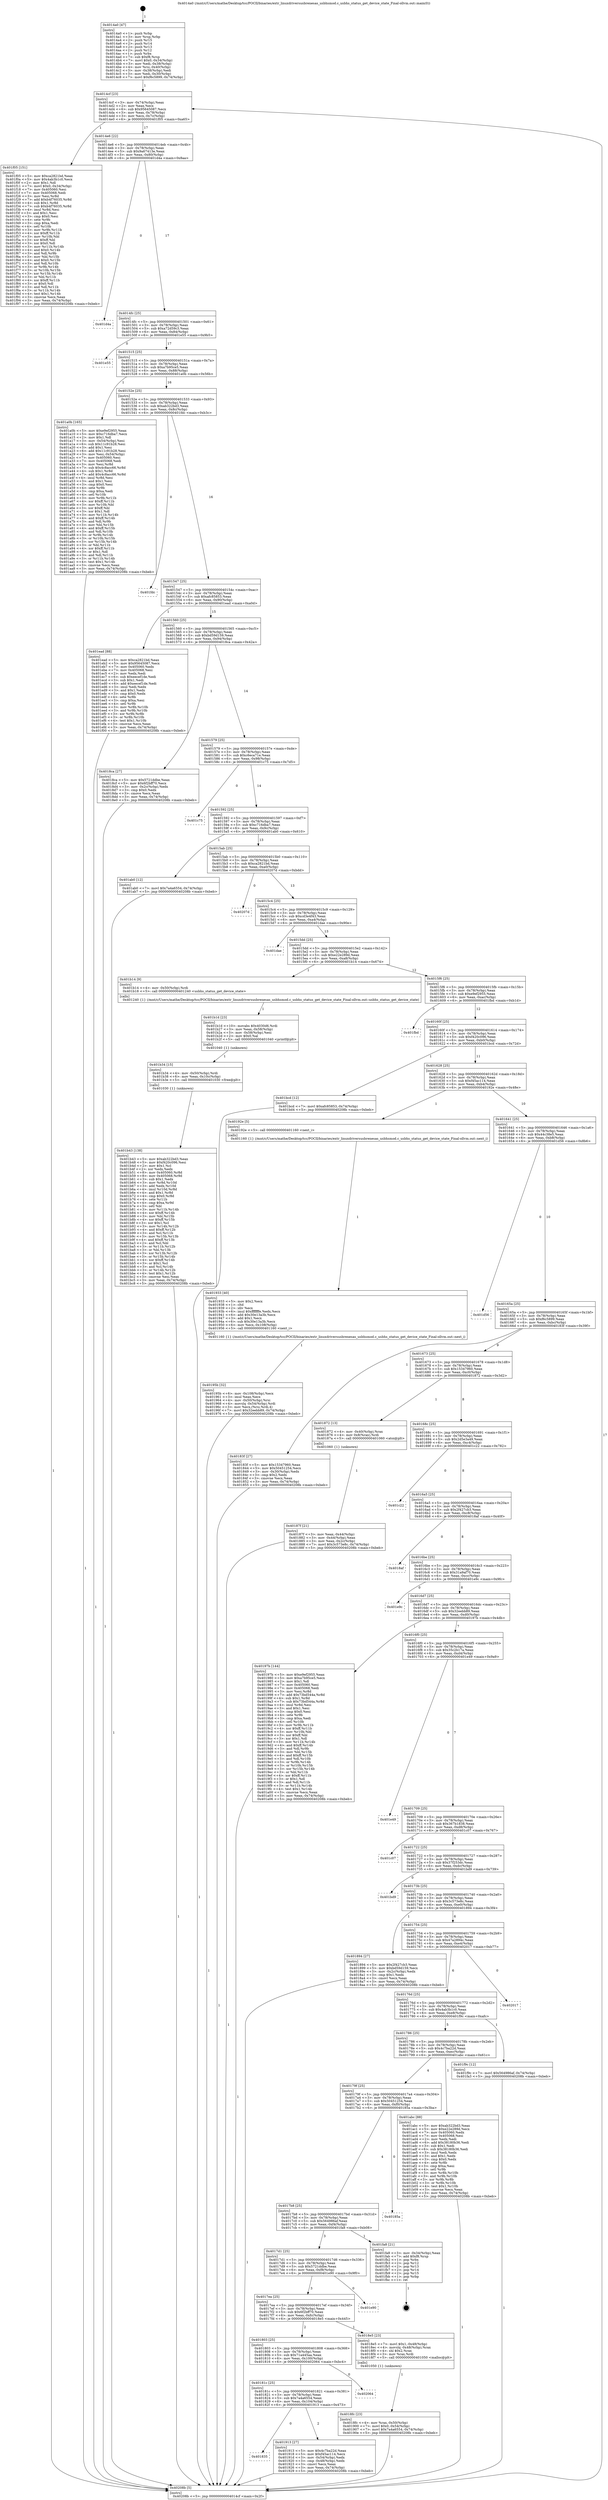 digraph "0x4014a0" {
  label = "0x4014a0 (/mnt/c/Users/mathe/Desktop/tcc/POCII/binaries/extr_linuxdriversusbrenesas_usbhsmod.c_usbhs_status_get_device_state_Final-ollvm.out::main(0))"
  labelloc = "t"
  node[shape=record]

  Entry [label="",width=0.3,height=0.3,shape=circle,fillcolor=black,style=filled]
  "0x4014cf" [label="{
     0x4014cf [23]\l
     | [instrs]\l
     &nbsp;&nbsp;0x4014cf \<+3\>: mov -0x74(%rbp),%eax\l
     &nbsp;&nbsp;0x4014d2 \<+2\>: mov %eax,%ecx\l
     &nbsp;&nbsp;0x4014d4 \<+6\>: sub $0x95645087,%ecx\l
     &nbsp;&nbsp;0x4014da \<+3\>: mov %eax,-0x78(%rbp)\l
     &nbsp;&nbsp;0x4014dd \<+3\>: mov %ecx,-0x7c(%rbp)\l
     &nbsp;&nbsp;0x4014e0 \<+6\>: je 0000000000401f05 \<main+0xa65\>\l
  }"]
  "0x401f05" [label="{
     0x401f05 [151]\l
     | [instrs]\l
     &nbsp;&nbsp;0x401f05 \<+5\>: mov $0xca2821bd,%eax\l
     &nbsp;&nbsp;0x401f0a \<+5\>: mov $0x4ab3b1c0,%ecx\l
     &nbsp;&nbsp;0x401f0f \<+2\>: mov $0x1,%dl\l
     &nbsp;&nbsp;0x401f11 \<+7\>: movl $0x0,-0x34(%rbp)\l
     &nbsp;&nbsp;0x401f18 \<+7\>: mov 0x405060,%esi\l
     &nbsp;&nbsp;0x401f1f \<+7\>: mov 0x405068,%edi\l
     &nbsp;&nbsp;0x401f26 \<+3\>: mov %esi,%r8d\l
     &nbsp;&nbsp;0x401f29 \<+7\>: add $0xb4f76035,%r8d\l
     &nbsp;&nbsp;0x401f30 \<+4\>: sub $0x1,%r8d\l
     &nbsp;&nbsp;0x401f34 \<+7\>: sub $0xb4f76035,%r8d\l
     &nbsp;&nbsp;0x401f3b \<+4\>: imul %r8d,%esi\l
     &nbsp;&nbsp;0x401f3f \<+3\>: and $0x1,%esi\l
     &nbsp;&nbsp;0x401f42 \<+3\>: cmp $0x0,%esi\l
     &nbsp;&nbsp;0x401f45 \<+4\>: sete %r9b\l
     &nbsp;&nbsp;0x401f49 \<+3\>: cmp $0xa,%edi\l
     &nbsp;&nbsp;0x401f4c \<+4\>: setl %r10b\l
     &nbsp;&nbsp;0x401f50 \<+3\>: mov %r9b,%r11b\l
     &nbsp;&nbsp;0x401f53 \<+4\>: xor $0xff,%r11b\l
     &nbsp;&nbsp;0x401f57 \<+3\>: mov %r10b,%bl\l
     &nbsp;&nbsp;0x401f5a \<+3\>: xor $0xff,%bl\l
     &nbsp;&nbsp;0x401f5d \<+3\>: xor $0x0,%dl\l
     &nbsp;&nbsp;0x401f60 \<+3\>: mov %r11b,%r14b\l
     &nbsp;&nbsp;0x401f63 \<+4\>: and $0x0,%r14b\l
     &nbsp;&nbsp;0x401f67 \<+3\>: and %dl,%r9b\l
     &nbsp;&nbsp;0x401f6a \<+3\>: mov %bl,%r15b\l
     &nbsp;&nbsp;0x401f6d \<+4\>: and $0x0,%r15b\l
     &nbsp;&nbsp;0x401f71 \<+3\>: and %dl,%r10b\l
     &nbsp;&nbsp;0x401f74 \<+3\>: or %r9b,%r14b\l
     &nbsp;&nbsp;0x401f77 \<+3\>: or %r10b,%r15b\l
     &nbsp;&nbsp;0x401f7a \<+3\>: xor %r15b,%r14b\l
     &nbsp;&nbsp;0x401f7d \<+3\>: or %bl,%r11b\l
     &nbsp;&nbsp;0x401f80 \<+4\>: xor $0xff,%r11b\l
     &nbsp;&nbsp;0x401f84 \<+3\>: or $0x0,%dl\l
     &nbsp;&nbsp;0x401f87 \<+3\>: and %dl,%r11b\l
     &nbsp;&nbsp;0x401f8a \<+3\>: or %r11b,%r14b\l
     &nbsp;&nbsp;0x401f8d \<+4\>: test $0x1,%r14b\l
     &nbsp;&nbsp;0x401f91 \<+3\>: cmovne %ecx,%eax\l
     &nbsp;&nbsp;0x401f94 \<+3\>: mov %eax,-0x74(%rbp)\l
     &nbsp;&nbsp;0x401f97 \<+5\>: jmp 000000000040208b \<main+0xbeb\>\l
  }"]
  "0x4014e6" [label="{
     0x4014e6 [22]\l
     | [instrs]\l
     &nbsp;&nbsp;0x4014e6 \<+5\>: jmp 00000000004014eb \<main+0x4b\>\l
     &nbsp;&nbsp;0x4014eb \<+3\>: mov -0x78(%rbp),%eax\l
     &nbsp;&nbsp;0x4014ee \<+5\>: sub $0x9a67413e,%eax\l
     &nbsp;&nbsp;0x4014f3 \<+3\>: mov %eax,-0x80(%rbp)\l
     &nbsp;&nbsp;0x4014f6 \<+6\>: je 0000000000401d4a \<main+0x8aa\>\l
  }"]
  Exit [label="",width=0.3,height=0.3,shape=circle,fillcolor=black,style=filled,peripheries=2]
  "0x401d4a" [label="{
     0x401d4a\l
  }", style=dashed]
  "0x4014fc" [label="{
     0x4014fc [25]\l
     | [instrs]\l
     &nbsp;&nbsp;0x4014fc \<+5\>: jmp 0000000000401501 \<main+0x61\>\l
     &nbsp;&nbsp;0x401501 \<+3\>: mov -0x78(%rbp),%eax\l
     &nbsp;&nbsp;0x401504 \<+5\>: sub $0xa72d59c3,%eax\l
     &nbsp;&nbsp;0x401509 \<+6\>: mov %eax,-0x84(%rbp)\l
     &nbsp;&nbsp;0x40150f \<+6\>: je 0000000000401e55 \<main+0x9b5\>\l
  }"]
  "0x401b43" [label="{
     0x401b43 [138]\l
     | [instrs]\l
     &nbsp;&nbsp;0x401b43 \<+5\>: mov $0xab322bd3,%eax\l
     &nbsp;&nbsp;0x401b48 \<+5\>: mov $0xf420c096,%esi\l
     &nbsp;&nbsp;0x401b4d \<+2\>: mov $0x1,%cl\l
     &nbsp;&nbsp;0x401b4f \<+2\>: xor %edx,%edx\l
     &nbsp;&nbsp;0x401b51 \<+8\>: mov 0x405060,%r8d\l
     &nbsp;&nbsp;0x401b59 \<+8\>: mov 0x405068,%r9d\l
     &nbsp;&nbsp;0x401b61 \<+3\>: sub $0x1,%edx\l
     &nbsp;&nbsp;0x401b64 \<+3\>: mov %r8d,%r10d\l
     &nbsp;&nbsp;0x401b67 \<+3\>: add %edx,%r10d\l
     &nbsp;&nbsp;0x401b6a \<+4\>: imul %r10d,%r8d\l
     &nbsp;&nbsp;0x401b6e \<+4\>: and $0x1,%r8d\l
     &nbsp;&nbsp;0x401b72 \<+4\>: cmp $0x0,%r8d\l
     &nbsp;&nbsp;0x401b76 \<+4\>: sete %r11b\l
     &nbsp;&nbsp;0x401b7a \<+4\>: cmp $0xa,%r9d\l
     &nbsp;&nbsp;0x401b7e \<+3\>: setl %bl\l
     &nbsp;&nbsp;0x401b81 \<+3\>: mov %r11b,%r14b\l
     &nbsp;&nbsp;0x401b84 \<+4\>: xor $0xff,%r14b\l
     &nbsp;&nbsp;0x401b88 \<+3\>: mov %bl,%r15b\l
     &nbsp;&nbsp;0x401b8b \<+4\>: xor $0xff,%r15b\l
     &nbsp;&nbsp;0x401b8f \<+3\>: xor $0x1,%cl\l
     &nbsp;&nbsp;0x401b92 \<+3\>: mov %r14b,%r12b\l
     &nbsp;&nbsp;0x401b95 \<+4\>: and $0xff,%r12b\l
     &nbsp;&nbsp;0x401b99 \<+3\>: and %cl,%r11b\l
     &nbsp;&nbsp;0x401b9c \<+3\>: mov %r15b,%r13b\l
     &nbsp;&nbsp;0x401b9f \<+4\>: and $0xff,%r13b\l
     &nbsp;&nbsp;0x401ba3 \<+2\>: and %cl,%bl\l
     &nbsp;&nbsp;0x401ba5 \<+3\>: or %r11b,%r12b\l
     &nbsp;&nbsp;0x401ba8 \<+3\>: or %bl,%r13b\l
     &nbsp;&nbsp;0x401bab \<+3\>: xor %r13b,%r12b\l
     &nbsp;&nbsp;0x401bae \<+3\>: or %r15b,%r14b\l
     &nbsp;&nbsp;0x401bb1 \<+4\>: xor $0xff,%r14b\l
     &nbsp;&nbsp;0x401bb5 \<+3\>: or $0x1,%cl\l
     &nbsp;&nbsp;0x401bb8 \<+3\>: and %cl,%r14b\l
     &nbsp;&nbsp;0x401bbb \<+3\>: or %r14b,%r12b\l
     &nbsp;&nbsp;0x401bbe \<+4\>: test $0x1,%r12b\l
     &nbsp;&nbsp;0x401bc2 \<+3\>: cmovne %esi,%eax\l
     &nbsp;&nbsp;0x401bc5 \<+3\>: mov %eax,-0x74(%rbp)\l
     &nbsp;&nbsp;0x401bc8 \<+5\>: jmp 000000000040208b \<main+0xbeb\>\l
  }"]
  "0x401e55" [label="{
     0x401e55\l
  }", style=dashed]
  "0x401515" [label="{
     0x401515 [25]\l
     | [instrs]\l
     &nbsp;&nbsp;0x401515 \<+5\>: jmp 000000000040151a \<main+0x7a\>\l
     &nbsp;&nbsp;0x40151a \<+3\>: mov -0x78(%rbp),%eax\l
     &nbsp;&nbsp;0x40151d \<+5\>: sub $0xa7b95ce5,%eax\l
     &nbsp;&nbsp;0x401522 \<+6\>: mov %eax,-0x88(%rbp)\l
     &nbsp;&nbsp;0x401528 \<+6\>: je 0000000000401a0b \<main+0x56b\>\l
  }"]
  "0x401b34" [label="{
     0x401b34 [15]\l
     | [instrs]\l
     &nbsp;&nbsp;0x401b34 \<+4\>: mov -0x50(%rbp),%rdi\l
     &nbsp;&nbsp;0x401b38 \<+6\>: mov %eax,-0x10c(%rbp)\l
     &nbsp;&nbsp;0x401b3e \<+5\>: call 0000000000401030 \<free@plt\>\l
     | [calls]\l
     &nbsp;&nbsp;0x401030 \{1\} (unknown)\l
  }"]
  "0x401a0b" [label="{
     0x401a0b [165]\l
     | [instrs]\l
     &nbsp;&nbsp;0x401a0b \<+5\>: mov $0xe9ef2955,%eax\l
     &nbsp;&nbsp;0x401a10 \<+5\>: mov $0xc716dba7,%ecx\l
     &nbsp;&nbsp;0x401a15 \<+2\>: mov $0x1,%dl\l
     &nbsp;&nbsp;0x401a17 \<+3\>: mov -0x54(%rbp),%esi\l
     &nbsp;&nbsp;0x401a1a \<+6\>: sub $0x11c91b28,%esi\l
     &nbsp;&nbsp;0x401a20 \<+3\>: add $0x1,%esi\l
     &nbsp;&nbsp;0x401a23 \<+6\>: add $0x11c91b28,%esi\l
     &nbsp;&nbsp;0x401a29 \<+3\>: mov %esi,-0x54(%rbp)\l
     &nbsp;&nbsp;0x401a2c \<+7\>: mov 0x405060,%esi\l
     &nbsp;&nbsp;0x401a33 \<+7\>: mov 0x405068,%edi\l
     &nbsp;&nbsp;0x401a3a \<+3\>: mov %esi,%r8d\l
     &nbsp;&nbsp;0x401a3d \<+7\>: sub $0x4c8acc66,%r8d\l
     &nbsp;&nbsp;0x401a44 \<+4\>: sub $0x1,%r8d\l
     &nbsp;&nbsp;0x401a48 \<+7\>: add $0x4c8acc66,%r8d\l
     &nbsp;&nbsp;0x401a4f \<+4\>: imul %r8d,%esi\l
     &nbsp;&nbsp;0x401a53 \<+3\>: and $0x1,%esi\l
     &nbsp;&nbsp;0x401a56 \<+3\>: cmp $0x0,%esi\l
     &nbsp;&nbsp;0x401a59 \<+4\>: sete %r9b\l
     &nbsp;&nbsp;0x401a5d \<+3\>: cmp $0xa,%edi\l
     &nbsp;&nbsp;0x401a60 \<+4\>: setl %r10b\l
     &nbsp;&nbsp;0x401a64 \<+3\>: mov %r9b,%r11b\l
     &nbsp;&nbsp;0x401a67 \<+4\>: xor $0xff,%r11b\l
     &nbsp;&nbsp;0x401a6b \<+3\>: mov %r10b,%bl\l
     &nbsp;&nbsp;0x401a6e \<+3\>: xor $0xff,%bl\l
     &nbsp;&nbsp;0x401a71 \<+3\>: xor $0x1,%dl\l
     &nbsp;&nbsp;0x401a74 \<+3\>: mov %r11b,%r14b\l
     &nbsp;&nbsp;0x401a77 \<+4\>: and $0xff,%r14b\l
     &nbsp;&nbsp;0x401a7b \<+3\>: and %dl,%r9b\l
     &nbsp;&nbsp;0x401a7e \<+3\>: mov %bl,%r15b\l
     &nbsp;&nbsp;0x401a81 \<+4\>: and $0xff,%r15b\l
     &nbsp;&nbsp;0x401a85 \<+3\>: and %dl,%r10b\l
     &nbsp;&nbsp;0x401a88 \<+3\>: or %r9b,%r14b\l
     &nbsp;&nbsp;0x401a8b \<+3\>: or %r10b,%r15b\l
     &nbsp;&nbsp;0x401a8e \<+3\>: xor %r15b,%r14b\l
     &nbsp;&nbsp;0x401a91 \<+3\>: or %bl,%r11b\l
     &nbsp;&nbsp;0x401a94 \<+4\>: xor $0xff,%r11b\l
     &nbsp;&nbsp;0x401a98 \<+3\>: or $0x1,%dl\l
     &nbsp;&nbsp;0x401a9b \<+3\>: and %dl,%r11b\l
     &nbsp;&nbsp;0x401a9e \<+3\>: or %r11b,%r14b\l
     &nbsp;&nbsp;0x401aa1 \<+4\>: test $0x1,%r14b\l
     &nbsp;&nbsp;0x401aa5 \<+3\>: cmovne %ecx,%eax\l
     &nbsp;&nbsp;0x401aa8 \<+3\>: mov %eax,-0x74(%rbp)\l
     &nbsp;&nbsp;0x401aab \<+5\>: jmp 000000000040208b \<main+0xbeb\>\l
  }"]
  "0x40152e" [label="{
     0x40152e [25]\l
     | [instrs]\l
     &nbsp;&nbsp;0x40152e \<+5\>: jmp 0000000000401533 \<main+0x93\>\l
     &nbsp;&nbsp;0x401533 \<+3\>: mov -0x78(%rbp),%eax\l
     &nbsp;&nbsp;0x401536 \<+5\>: sub $0xab322bd3,%eax\l
     &nbsp;&nbsp;0x40153b \<+6\>: mov %eax,-0x8c(%rbp)\l
     &nbsp;&nbsp;0x401541 \<+6\>: je 0000000000401fdc \<main+0xb3c\>\l
  }"]
  "0x401b1d" [label="{
     0x401b1d [23]\l
     | [instrs]\l
     &nbsp;&nbsp;0x401b1d \<+10\>: movabs $0x4030d6,%rdi\l
     &nbsp;&nbsp;0x401b27 \<+3\>: mov %eax,-0x58(%rbp)\l
     &nbsp;&nbsp;0x401b2a \<+3\>: mov -0x58(%rbp),%esi\l
     &nbsp;&nbsp;0x401b2d \<+2\>: mov $0x0,%al\l
     &nbsp;&nbsp;0x401b2f \<+5\>: call 0000000000401040 \<printf@plt\>\l
     | [calls]\l
     &nbsp;&nbsp;0x401040 \{1\} (unknown)\l
  }"]
  "0x401fdc" [label="{
     0x401fdc\l
  }", style=dashed]
  "0x401547" [label="{
     0x401547 [25]\l
     | [instrs]\l
     &nbsp;&nbsp;0x401547 \<+5\>: jmp 000000000040154c \<main+0xac\>\l
     &nbsp;&nbsp;0x40154c \<+3\>: mov -0x78(%rbp),%eax\l
     &nbsp;&nbsp;0x40154f \<+5\>: sub $0xafc85853,%eax\l
     &nbsp;&nbsp;0x401554 \<+6\>: mov %eax,-0x90(%rbp)\l
     &nbsp;&nbsp;0x40155a \<+6\>: je 0000000000401ead \<main+0xa0d\>\l
  }"]
  "0x40195b" [label="{
     0x40195b [32]\l
     | [instrs]\l
     &nbsp;&nbsp;0x40195b \<+6\>: mov -0x108(%rbp),%ecx\l
     &nbsp;&nbsp;0x401961 \<+3\>: imul %eax,%ecx\l
     &nbsp;&nbsp;0x401964 \<+4\>: mov -0x50(%rbp),%rsi\l
     &nbsp;&nbsp;0x401968 \<+4\>: movslq -0x54(%rbp),%rdi\l
     &nbsp;&nbsp;0x40196c \<+3\>: mov %ecx,(%rsi,%rdi,4)\l
     &nbsp;&nbsp;0x40196f \<+7\>: movl $0x32eebb89,-0x74(%rbp)\l
     &nbsp;&nbsp;0x401976 \<+5\>: jmp 000000000040208b \<main+0xbeb\>\l
  }"]
  "0x401ead" [label="{
     0x401ead [88]\l
     | [instrs]\l
     &nbsp;&nbsp;0x401ead \<+5\>: mov $0xca2821bd,%eax\l
     &nbsp;&nbsp;0x401eb2 \<+5\>: mov $0x95645087,%ecx\l
     &nbsp;&nbsp;0x401eb7 \<+7\>: mov 0x405060,%edx\l
     &nbsp;&nbsp;0x401ebe \<+7\>: mov 0x405068,%esi\l
     &nbsp;&nbsp;0x401ec5 \<+2\>: mov %edx,%edi\l
     &nbsp;&nbsp;0x401ec7 \<+6\>: sub $0xeecef1de,%edi\l
     &nbsp;&nbsp;0x401ecd \<+3\>: sub $0x1,%edi\l
     &nbsp;&nbsp;0x401ed0 \<+6\>: add $0xeecef1de,%edi\l
     &nbsp;&nbsp;0x401ed6 \<+3\>: imul %edi,%edx\l
     &nbsp;&nbsp;0x401ed9 \<+3\>: and $0x1,%edx\l
     &nbsp;&nbsp;0x401edc \<+3\>: cmp $0x0,%edx\l
     &nbsp;&nbsp;0x401edf \<+4\>: sete %r8b\l
     &nbsp;&nbsp;0x401ee3 \<+3\>: cmp $0xa,%esi\l
     &nbsp;&nbsp;0x401ee6 \<+4\>: setl %r9b\l
     &nbsp;&nbsp;0x401eea \<+3\>: mov %r8b,%r10b\l
     &nbsp;&nbsp;0x401eed \<+3\>: and %r9b,%r10b\l
     &nbsp;&nbsp;0x401ef0 \<+3\>: xor %r9b,%r8b\l
     &nbsp;&nbsp;0x401ef3 \<+3\>: or %r8b,%r10b\l
     &nbsp;&nbsp;0x401ef6 \<+4\>: test $0x1,%r10b\l
     &nbsp;&nbsp;0x401efa \<+3\>: cmovne %ecx,%eax\l
     &nbsp;&nbsp;0x401efd \<+3\>: mov %eax,-0x74(%rbp)\l
     &nbsp;&nbsp;0x401f00 \<+5\>: jmp 000000000040208b \<main+0xbeb\>\l
  }"]
  "0x401560" [label="{
     0x401560 [25]\l
     | [instrs]\l
     &nbsp;&nbsp;0x401560 \<+5\>: jmp 0000000000401565 \<main+0xc5\>\l
     &nbsp;&nbsp;0x401565 \<+3\>: mov -0x78(%rbp),%eax\l
     &nbsp;&nbsp;0x401568 \<+5\>: sub $0xbd59d159,%eax\l
     &nbsp;&nbsp;0x40156d \<+6\>: mov %eax,-0x94(%rbp)\l
     &nbsp;&nbsp;0x401573 \<+6\>: je 00000000004018ca \<main+0x42a\>\l
  }"]
  "0x401933" [label="{
     0x401933 [40]\l
     | [instrs]\l
     &nbsp;&nbsp;0x401933 \<+5\>: mov $0x2,%ecx\l
     &nbsp;&nbsp;0x401938 \<+1\>: cltd\l
     &nbsp;&nbsp;0x401939 \<+2\>: idiv %ecx\l
     &nbsp;&nbsp;0x40193b \<+6\>: imul $0xfffffffe,%edx,%ecx\l
     &nbsp;&nbsp;0x401941 \<+6\>: add $0x30e13a3b,%ecx\l
     &nbsp;&nbsp;0x401947 \<+3\>: add $0x1,%ecx\l
     &nbsp;&nbsp;0x40194a \<+6\>: sub $0x30e13a3b,%ecx\l
     &nbsp;&nbsp;0x401950 \<+6\>: mov %ecx,-0x108(%rbp)\l
     &nbsp;&nbsp;0x401956 \<+5\>: call 0000000000401160 \<next_i\>\l
     | [calls]\l
     &nbsp;&nbsp;0x401160 \{1\} (/mnt/c/Users/mathe/Desktop/tcc/POCII/binaries/extr_linuxdriversusbrenesas_usbhsmod.c_usbhs_status_get_device_state_Final-ollvm.out::next_i)\l
  }"]
  "0x4018ca" [label="{
     0x4018ca [27]\l
     | [instrs]\l
     &nbsp;&nbsp;0x4018ca \<+5\>: mov $0x5721ddbe,%eax\l
     &nbsp;&nbsp;0x4018cf \<+5\>: mov $0x6f2bff70,%ecx\l
     &nbsp;&nbsp;0x4018d4 \<+3\>: mov -0x2c(%rbp),%edx\l
     &nbsp;&nbsp;0x4018d7 \<+3\>: cmp $0x0,%edx\l
     &nbsp;&nbsp;0x4018da \<+3\>: cmove %ecx,%eax\l
     &nbsp;&nbsp;0x4018dd \<+3\>: mov %eax,-0x74(%rbp)\l
     &nbsp;&nbsp;0x4018e0 \<+5\>: jmp 000000000040208b \<main+0xbeb\>\l
  }"]
  "0x401579" [label="{
     0x401579 [25]\l
     | [instrs]\l
     &nbsp;&nbsp;0x401579 \<+5\>: jmp 000000000040157e \<main+0xde\>\l
     &nbsp;&nbsp;0x40157e \<+3\>: mov -0x78(%rbp),%eax\l
     &nbsp;&nbsp;0x401581 \<+5\>: sub $0xc6eca71e,%eax\l
     &nbsp;&nbsp;0x401586 \<+6\>: mov %eax,-0x98(%rbp)\l
     &nbsp;&nbsp;0x40158c \<+6\>: je 0000000000401c75 \<main+0x7d5\>\l
  }"]
  "0x401835" [label="{
     0x401835\l
  }", style=dashed]
  "0x401c75" [label="{
     0x401c75\l
  }", style=dashed]
  "0x401592" [label="{
     0x401592 [25]\l
     | [instrs]\l
     &nbsp;&nbsp;0x401592 \<+5\>: jmp 0000000000401597 \<main+0xf7\>\l
     &nbsp;&nbsp;0x401597 \<+3\>: mov -0x78(%rbp),%eax\l
     &nbsp;&nbsp;0x40159a \<+5\>: sub $0xc716dba7,%eax\l
     &nbsp;&nbsp;0x40159f \<+6\>: mov %eax,-0x9c(%rbp)\l
     &nbsp;&nbsp;0x4015a5 \<+6\>: je 0000000000401ab0 \<main+0x610\>\l
  }"]
  "0x401913" [label="{
     0x401913 [27]\l
     | [instrs]\l
     &nbsp;&nbsp;0x401913 \<+5\>: mov $0x4c7ba22d,%eax\l
     &nbsp;&nbsp;0x401918 \<+5\>: mov $0xf45ac114,%ecx\l
     &nbsp;&nbsp;0x40191d \<+3\>: mov -0x54(%rbp),%edx\l
     &nbsp;&nbsp;0x401920 \<+3\>: cmp -0x48(%rbp),%edx\l
     &nbsp;&nbsp;0x401923 \<+3\>: cmovl %ecx,%eax\l
     &nbsp;&nbsp;0x401926 \<+3\>: mov %eax,-0x74(%rbp)\l
     &nbsp;&nbsp;0x401929 \<+5\>: jmp 000000000040208b \<main+0xbeb\>\l
  }"]
  "0x401ab0" [label="{
     0x401ab0 [12]\l
     | [instrs]\l
     &nbsp;&nbsp;0x401ab0 \<+7\>: movl $0x7a4a6554,-0x74(%rbp)\l
     &nbsp;&nbsp;0x401ab7 \<+5\>: jmp 000000000040208b \<main+0xbeb\>\l
  }"]
  "0x4015ab" [label="{
     0x4015ab [25]\l
     | [instrs]\l
     &nbsp;&nbsp;0x4015ab \<+5\>: jmp 00000000004015b0 \<main+0x110\>\l
     &nbsp;&nbsp;0x4015b0 \<+3\>: mov -0x78(%rbp),%eax\l
     &nbsp;&nbsp;0x4015b3 \<+5\>: sub $0xca2821bd,%eax\l
     &nbsp;&nbsp;0x4015b8 \<+6\>: mov %eax,-0xa0(%rbp)\l
     &nbsp;&nbsp;0x4015be \<+6\>: je 000000000040207d \<main+0xbdd\>\l
  }"]
  "0x40181c" [label="{
     0x40181c [25]\l
     | [instrs]\l
     &nbsp;&nbsp;0x40181c \<+5\>: jmp 0000000000401821 \<main+0x381\>\l
     &nbsp;&nbsp;0x401821 \<+3\>: mov -0x78(%rbp),%eax\l
     &nbsp;&nbsp;0x401824 \<+5\>: sub $0x7a4a6554,%eax\l
     &nbsp;&nbsp;0x401829 \<+6\>: mov %eax,-0x104(%rbp)\l
     &nbsp;&nbsp;0x40182f \<+6\>: je 0000000000401913 \<main+0x473\>\l
  }"]
  "0x40207d" [label="{
     0x40207d\l
  }", style=dashed]
  "0x4015c4" [label="{
     0x4015c4 [25]\l
     | [instrs]\l
     &nbsp;&nbsp;0x4015c4 \<+5\>: jmp 00000000004015c9 \<main+0x129\>\l
     &nbsp;&nbsp;0x4015c9 \<+3\>: mov -0x78(%rbp),%eax\l
     &nbsp;&nbsp;0x4015cc \<+5\>: sub $0xcd3e4f43,%eax\l
     &nbsp;&nbsp;0x4015d1 \<+6\>: mov %eax,-0xa4(%rbp)\l
     &nbsp;&nbsp;0x4015d7 \<+6\>: je 0000000000401dae \<main+0x90e\>\l
  }"]
  "0x402064" [label="{
     0x402064\l
  }", style=dashed]
  "0x401dae" [label="{
     0x401dae\l
  }", style=dashed]
  "0x4015dd" [label="{
     0x4015dd [25]\l
     | [instrs]\l
     &nbsp;&nbsp;0x4015dd \<+5\>: jmp 00000000004015e2 \<main+0x142\>\l
     &nbsp;&nbsp;0x4015e2 \<+3\>: mov -0x78(%rbp),%eax\l
     &nbsp;&nbsp;0x4015e5 \<+5\>: sub $0xe22e289d,%eax\l
     &nbsp;&nbsp;0x4015ea \<+6\>: mov %eax,-0xa8(%rbp)\l
     &nbsp;&nbsp;0x4015f0 \<+6\>: je 0000000000401b14 \<main+0x674\>\l
  }"]
  "0x4018fc" [label="{
     0x4018fc [23]\l
     | [instrs]\l
     &nbsp;&nbsp;0x4018fc \<+4\>: mov %rax,-0x50(%rbp)\l
     &nbsp;&nbsp;0x401900 \<+7\>: movl $0x0,-0x54(%rbp)\l
     &nbsp;&nbsp;0x401907 \<+7\>: movl $0x7a4a6554,-0x74(%rbp)\l
     &nbsp;&nbsp;0x40190e \<+5\>: jmp 000000000040208b \<main+0xbeb\>\l
  }"]
  "0x401b14" [label="{
     0x401b14 [9]\l
     | [instrs]\l
     &nbsp;&nbsp;0x401b14 \<+4\>: mov -0x50(%rbp),%rdi\l
     &nbsp;&nbsp;0x401b18 \<+5\>: call 0000000000401240 \<usbhs_status_get_device_state\>\l
     | [calls]\l
     &nbsp;&nbsp;0x401240 \{1\} (/mnt/c/Users/mathe/Desktop/tcc/POCII/binaries/extr_linuxdriversusbrenesas_usbhsmod.c_usbhs_status_get_device_state_Final-ollvm.out::usbhs_status_get_device_state)\l
  }"]
  "0x4015f6" [label="{
     0x4015f6 [25]\l
     | [instrs]\l
     &nbsp;&nbsp;0x4015f6 \<+5\>: jmp 00000000004015fb \<main+0x15b\>\l
     &nbsp;&nbsp;0x4015fb \<+3\>: mov -0x78(%rbp),%eax\l
     &nbsp;&nbsp;0x4015fe \<+5\>: sub $0xe9ef2955,%eax\l
     &nbsp;&nbsp;0x401603 \<+6\>: mov %eax,-0xac(%rbp)\l
     &nbsp;&nbsp;0x401609 \<+6\>: je 0000000000401fbd \<main+0xb1d\>\l
  }"]
  "0x401803" [label="{
     0x401803 [25]\l
     | [instrs]\l
     &nbsp;&nbsp;0x401803 \<+5\>: jmp 0000000000401808 \<main+0x368\>\l
     &nbsp;&nbsp;0x401808 \<+3\>: mov -0x78(%rbp),%eax\l
     &nbsp;&nbsp;0x40180b \<+5\>: sub $0x71a445aa,%eax\l
     &nbsp;&nbsp;0x401810 \<+6\>: mov %eax,-0x100(%rbp)\l
     &nbsp;&nbsp;0x401816 \<+6\>: je 0000000000402064 \<main+0xbc4\>\l
  }"]
  "0x401fbd" [label="{
     0x401fbd\l
  }", style=dashed]
  "0x40160f" [label="{
     0x40160f [25]\l
     | [instrs]\l
     &nbsp;&nbsp;0x40160f \<+5\>: jmp 0000000000401614 \<main+0x174\>\l
     &nbsp;&nbsp;0x401614 \<+3\>: mov -0x78(%rbp),%eax\l
     &nbsp;&nbsp;0x401617 \<+5\>: sub $0xf420c096,%eax\l
     &nbsp;&nbsp;0x40161c \<+6\>: mov %eax,-0xb0(%rbp)\l
     &nbsp;&nbsp;0x401622 \<+6\>: je 0000000000401bcd \<main+0x72d\>\l
  }"]
  "0x4018e5" [label="{
     0x4018e5 [23]\l
     | [instrs]\l
     &nbsp;&nbsp;0x4018e5 \<+7\>: movl $0x1,-0x48(%rbp)\l
     &nbsp;&nbsp;0x4018ec \<+4\>: movslq -0x48(%rbp),%rax\l
     &nbsp;&nbsp;0x4018f0 \<+4\>: shl $0x2,%rax\l
     &nbsp;&nbsp;0x4018f4 \<+3\>: mov %rax,%rdi\l
     &nbsp;&nbsp;0x4018f7 \<+5\>: call 0000000000401050 \<malloc@plt\>\l
     | [calls]\l
     &nbsp;&nbsp;0x401050 \{1\} (unknown)\l
  }"]
  "0x401bcd" [label="{
     0x401bcd [12]\l
     | [instrs]\l
     &nbsp;&nbsp;0x401bcd \<+7\>: movl $0xafc85853,-0x74(%rbp)\l
     &nbsp;&nbsp;0x401bd4 \<+5\>: jmp 000000000040208b \<main+0xbeb\>\l
  }"]
  "0x401628" [label="{
     0x401628 [25]\l
     | [instrs]\l
     &nbsp;&nbsp;0x401628 \<+5\>: jmp 000000000040162d \<main+0x18d\>\l
     &nbsp;&nbsp;0x40162d \<+3\>: mov -0x78(%rbp),%eax\l
     &nbsp;&nbsp;0x401630 \<+5\>: sub $0xf45ac114,%eax\l
     &nbsp;&nbsp;0x401635 \<+6\>: mov %eax,-0xb4(%rbp)\l
     &nbsp;&nbsp;0x40163b \<+6\>: je 000000000040192e \<main+0x48e\>\l
  }"]
  "0x4017ea" [label="{
     0x4017ea [25]\l
     | [instrs]\l
     &nbsp;&nbsp;0x4017ea \<+5\>: jmp 00000000004017ef \<main+0x34f\>\l
     &nbsp;&nbsp;0x4017ef \<+3\>: mov -0x78(%rbp),%eax\l
     &nbsp;&nbsp;0x4017f2 \<+5\>: sub $0x6f2bff70,%eax\l
     &nbsp;&nbsp;0x4017f7 \<+6\>: mov %eax,-0xfc(%rbp)\l
     &nbsp;&nbsp;0x4017fd \<+6\>: je 00000000004018e5 \<main+0x445\>\l
  }"]
  "0x40192e" [label="{
     0x40192e [5]\l
     | [instrs]\l
     &nbsp;&nbsp;0x40192e \<+5\>: call 0000000000401160 \<next_i\>\l
     | [calls]\l
     &nbsp;&nbsp;0x401160 \{1\} (/mnt/c/Users/mathe/Desktop/tcc/POCII/binaries/extr_linuxdriversusbrenesas_usbhsmod.c_usbhs_status_get_device_state_Final-ollvm.out::next_i)\l
  }"]
  "0x401641" [label="{
     0x401641 [25]\l
     | [instrs]\l
     &nbsp;&nbsp;0x401641 \<+5\>: jmp 0000000000401646 \<main+0x1a6\>\l
     &nbsp;&nbsp;0x401646 \<+3\>: mov -0x78(%rbp),%eax\l
     &nbsp;&nbsp;0x401649 \<+5\>: sub $0x44c38e5,%eax\l
     &nbsp;&nbsp;0x40164e \<+6\>: mov %eax,-0xb8(%rbp)\l
     &nbsp;&nbsp;0x401654 \<+6\>: je 0000000000401d56 \<main+0x8b6\>\l
  }"]
  "0x401e90" [label="{
     0x401e90\l
  }", style=dashed]
  "0x401d56" [label="{
     0x401d56\l
  }", style=dashed]
  "0x40165a" [label="{
     0x40165a [25]\l
     | [instrs]\l
     &nbsp;&nbsp;0x40165a \<+5\>: jmp 000000000040165f \<main+0x1bf\>\l
     &nbsp;&nbsp;0x40165f \<+3\>: mov -0x78(%rbp),%eax\l
     &nbsp;&nbsp;0x401662 \<+5\>: sub $0xf6c5899,%eax\l
     &nbsp;&nbsp;0x401667 \<+6\>: mov %eax,-0xbc(%rbp)\l
     &nbsp;&nbsp;0x40166d \<+6\>: je 000000000040183f \<main+0x39f\>\l
  }"]
  "0x4017d1" [label="{
     0x4017d1 [25]\l
     | [instrs]\l
     &nbsp;&nbsp;0x4017d1 \<+5\>: jmp 00000000004017d6 \<main+0x336\>\l
     &nbsp;&nbsp;0x4017d6 \<+3\>: mov -0x78(%rbp),%eax\l
     &nbsp;&nbsp;0x4017d9 \<+5\>: sub $0x5721ddbe,%eax\l
     &nbsp;&nbsp;0x4017de \<+6\>: mov %eax,-0xf8(%rbp)\l
     &nbsp;&nbsp;0x4017e4 \<+6\>: je 0000000000401e90 \<main+0x9f0\>\l
  }"]
  "0x40183f" [label="{
     0x40183f [27]\l
     | [instrs]\l
     &nbsp;&nbsp;0x40183f \<+5\>: mov $0x15347960,%eax\l
     &nbsp;&nbsp;0x401844 \<+5\>: mov $0x50451254,%ecx\l
     &nbsp;&nbsp;0x401849 \<+3\>: mov -0x30(%rbp),%edx\l
     &nbsp;&nbsp;0x40184c \<+3\>: cmp $0x2,%edx\l
     &nbsp;&nbsp;0x40184f \<+3\>: cmovne %ecx,%eax\l
     &nbsp;&nbsp;0x401852 \<+3\>: mov %eax,-0x74(%rbp)\l
     &nbsp;&nbsp;0x401855 \<+5\>: jmp 000000000040208b \<main+0xbeb\>\l
  }"]
  "0x401673" [label="{
     0x401673 [25]\l
     | [instrs]\l
     &nbsp;&nbsp;0x401673 \<+5\>: jmp 0000000000401678 \<main+0x1d8\>\l
     &nbsp;&nbsp;0x401678 \<+3\>: mov -0x78(%rbp),%eax\l
     &nbsp;&nbsp;0x40167b \<+5\>: sub $0x15347960,%eax\l
     &nbsp;&nbsp;0x401680 \<+6\>: mov %eax,-0xc0(%rbp)\l
     &nbsp;&nbsp;0x401686 \<+6\>: je 0000000000401872 \<main+0x3d2\>\l
  }"]
  "0x40208b" [label="{
     0x40208b [5]\l
     | [instrs]\l
     &nbsp;&nbsp;0x40208b \<+5\>: jmp 00000000004014cf \<main+0x2f\>\l
  }"]
  "0x4014a0" [label="{
     0x4014a0 [47]\l
     | [instrs]\l
     &nbsp;&nbsp;0x4014a0 \<+1\>: push %rbp\l
     &nbsp;&nbsp;0x4014a1 \<+3\>: mov %rsp,%rbp\l
     &nbsp;&nbsp;0x4014a4 \<+2\>: push %r15\l
     &nbsp;&nbsp;0x4014a6 \<+2\>: push %r14\l
     &nbsp;&nbsp;0x4014a8 \<+2\>: push %r13\l
     &nbsp;&nbsp;0x4014aa \<+2\>: push %r12\l
     &nbsp;&nbsp;0x4014ac \<+1\>: push %rbx\l
     &nbsp;&nbsp;0x4014ad \<+7\>: sub $0xf8,%rsp\l
     &nbsp;&nbsp;0x4014b4 \<+7\>: movl $0x0,-0x34(%rbp)\l
     &nbsp;&nbsp;0x4014bb \<+3\>: mov %edi,-0x38(%rbp)\l
     &nbsp;&nbsp;0x4014be \<+4\>: mov %rsi,-0x40(%rbp)\l
     &nbsp;&nbsp;0x4014c2 \<+3\>: mov -0x38(%rbp),%edi\l
     &nbsp;&nbsp;0x4014c5 \<+3\>: mov %edi,-0x30(%rbp)\l
     &nbsp;&nbsp;0x4014c8 \<+7\>: movl $0xf6c5899,-0x74(%rbp)\l
  }"]
  "0x401fa8" [label="{
     0x401fa8 [21]\l
     | [instrs]\l
     &nbsp;&nbsp;0x401fa8 \<+3\>: mov -0x34(%rbp),%eax\l
     &nbsp;&nbsp;0x401fab \<+7\>: add $0xf8,%rsp\l
     &nbsp;&nbsp;0x401fb2 \<+1\>: pop %rbx\l
     &nbsp;&nbsp;0x401fb3 \<+2\>: pop %r12\l
     &nbsp;&nbsp;0x401fb5 \<+2\>: pop %r13\l
     &nbsp;&nbsp;0x401fb7 \<+2\>: pop %r14\l
     &nbsp;&nbsp;0x401fb9 \<+2\>: pop %r15\l
     &nbsp;&nbsp;0x401fbb \<+1\>: pop %rbp\l
     &nbsp;&nbsp;0x401fbc \<+1\>: ret\l
  }"]
  "0x401872" [label="{
     0x401872 [13]\l
     | [instrs]\l
     &nbsp;&nbsp;0x401872 \<+4\>: mov -0x40(%rbp),%rax\l
     &nbsp;&nbsp;0x401876 \<+4\>: mov 0x8(%rax),%rdi\l
     &nbsp;&nbsp;0x40187a \<+5\>: call 0000000000401060 \<atoi@plt\>\l
     | [calls]\l
     &nbsp;&nbsp;0x401060 \{1\} (unknown)\l
  }"]
  "0x40168c" [label="{
     0x40168c [25]\l
     | [instrs]\l
     &nbsp;&nbsp;0x40168c \<+5\>: jmp 0000000000401691 \<main+0x1f1\>\l
     &nbsp;&nbsp;0x401691 \<+3\>: mov -0x78(%rbp),%eax\l
     &nbsp;&nbsp;0x401694 \<+5\>: sub $0x2d5e3a49,%eax\l
     &nbsp;&nbsp;0x401699 \<+6\>: mov %eax,-0xc4(%rbp)\l
     &nbsp;&nbsp;0x40169f \<+6\>: je 0000000000401c22 \<main+0x782\>\l
  }"]
  "0x40187f" [label="{
     0x40187f [21]\l
     | [instrs]\l
     &nbsp;&nbsp;0x40187f \<+3\>: mov %eax,-0x44(%rbp)\l
     &nbsp;&nbsp;0x401882 \<+3\>: mov -0x44(%rbp),%eax\l
     &nbsp;&nbsp;0x401885 \<+3\>: mov %eax,-0x2c(%rbp)\l
     &nbsp;&nbsp;0x401888 \<+7\>: movl $0x3c573e8c,-0x74(%rbp)\l
     &nbsp;&nbsp;0x40188f \<+5\>: jmp 000000000040208b \<main+0xbeb\>\l
  }"]
  "0x4017b8" [label="{
     0x4017b8 [25]\l
     | [instrs]\l
     &nbsp;&nbsp;0x4017b8 \<+5\>: jmp 00000000004017bd \<main+0x31d\>\l
     &nbsp;&nbsp;0x4017bd \<+3\>: mov -0x78(%rbp),%eax\l
     &nbsp;&nbsp;0x4017c0 \<+5\>: sub $0x564986af,%eax\l
     &nbsp;&nbsp;0x4017c5 \<+6\>: mov %eax,-0xf4(%rbp)\l
     &nbsp;&nbsp;0x4017cb \<+6\>: je 0000000000401fa8 \<main+0xb08\>\l
  }"]
  "0x401c22" [label="{
     0x401c22\l
  }", style=dashed]
  "0x4016a5" [label="{
     0x4016a5 [25]\l
     | [instrs]\l
     &nbsp;&nbsp;0x4016a5 \<+5\>: jmp 00000000004016aa \<main+0x20a\>\l
     &nbsp;&nbsp;0x4016aa \<+3\>: mov -0x78(%rbp),%eax\l
     &nbsp;&nbsp;0x4016ad \<+5\>: sub $0x2f427cb3,%eax\l
     &nbsp;&nbsp;0x4016b2 \<+6\>: mov %eax,-0xc8(%rbp)\l
     &nbsp;&nbsp;0x4016b8 \<+6\>: je 00000000004018af \<main+0x40f\>\l
  }"]
  "0x40185a" [label="{
     0x40185a\l
  }", style=dashed]
  "0x4018af" [label="{
     0x4018af\l
  }", style=dashed]
  "0x4016be" [label="{
     0x4016be [25]\l
     | [instrs]\l
     &nbsp;&nbsp;0x4016be \<+5\>: jmp 00000000004016c3 \<main+0x223\>\l
     &nbsp;&nbsp;0x4016c3 \<+3\>: mov -0x78(%rbp),%eax\l
     &nbsp;&nbsp;0x4016c6 \<+5\>: sub $0x31a9af70,%eax\l
     &nbsp;&nbsp;0x4016cb \<+6\>: mov %eax,-0xcc(%rbp)\l
     &nbsp;&nbsp;0x4016d1 \<+6\>: je 0000000000401e9c \<main+0x9fc\>\l
  }"]
  "0x40179f" [label="{
     0x40179f [25]\l
     | [instrs]\l
     &nbsp;&nbsp;0x40179f \<+5\>: jmp 00000000004017a4 \<main+0x304\>\l
     &nbsp;&nbsp;0x4017a4 \<+3\>: mov -0x78(%rbp),%eax\l
     &nbsp;&nbsp;0x4017a7 \<+5\>: sub $0x50451254,%eax\l
     &nbsp;&nbsp;0x4017ac \<+6\>: mov %eax,-0xf0(%rbp)\l
     &nbsp;&nbsp;0x4017b2 \<+6\>: je 000000000040185a \<main+0x3ba\>\l
  }"]
  "0x401e9c" [label="{
     0x401e9c\l
  }", style=dashed]
  "0x4016d7" [label="{
     0x4016d7 [25]\l
     | [instrs]\l
     &nbsp;&nbsp;0x4016d7 \<+5\>: jmp 00000000004016dc \<main+0x23c\>\l
     &nbsp;&nbsp;0x4016dc \<+3\>: mov -0x78(%rbp),%eax\l
     &nbsp;&nbsp;0x4016df \<+5\>: sub $0x32eebb89,%eax\l
     &nbsp;&nbsp;0x4016e4 \<+6\>: mov %eax,-0xd0(%rbp)\l
     &nbsp;&nbsp;0x4016ea \<+6\>: je 000000000040197b \<main+0x4db\>\l
  }"]
  "0x401abc" [label="{
     0x401abc [88]\l
     | [instrs]\l
     &nbsp;&nbsp;0x401abc \<+5\>: mov $0xab322bd3,%eax\l
     &nbsp;&nbsp;0x401ac1 \<+5\>: mov $0xe22e289d,%ecx\l
     &nbsp;&nbsp;0x401ac6 \<+7\>: mov 0x405060,%edx\l
     &nbsp;&nbsp;0x401acd \<+7\>: mov 0x405068,%esi\l
     &nbsp;&nbsp;0x401ad4 \<+2\>: mov %edx,%edi\l
     &nbsp;&nbsp;0x401ad6 \<+6\>: add $0x38180b36,%edi\l
     &nbsp;&nbsp;0x401adc \<+3\>: sub $0x1,%edi\l
     &nbsp;&nbsp;0x401adf \<+6\>: sub $0x38180b36,%edi\l
     &nbsp;&nbsp;0x401ae5 \<+3\>: imul %edi,%edx\l
     &nbsp;&nbsp;0x401ae8 \<+3\>: and $0x1,%edx\l
     &nbsp;&nbsp;0x401aeb \<+3\>: cmp $0x0,%edx\l
     &nbsp;&nbsp;0x401aee \<+4\>: sete %r8b\l
     &nbsp;&nbsp;0x401af2 \<+3\>: cmp $0xa,%esi\l
     &nbsp;&nbsp;0x401af5 \<+4\>: setl %r9b\l
     &nbsp;&nbsp;0x401af9 \<+3\>: mov %r8b,%r10b\l
     &nbsp;&nbsp;0x401afc \<+3\>: and %r9b,%r10b\l
     &nbsp;&nbsp;0x401aff \<+3\>: xor %r9b,%r8b\l
     &nbsp;&nbsp;0x401b02 \<+3\>: or %r8b,%r10b\l
     &nbsp;&nbsp;0x401b05 \<+4\>: test $0x1,%r10b\l
     &nbsp;&nbsp;0x401b09 \<+3\>: cmovne %ecx,%eax\l
     &nbsp;&nbsp;0x401b0c \<+3\>: mov %eax,-0x74(%rbp)\l
     &nbsp;&nbsp;0x401b0f \<+5\>: jmp 000000000040208b \<main+0xbeb\>\l
  }"]
  "0x40197b" [label="{
     0x40197b [144]\l
     | [instrs]\l
     &nbsp;&nbsp;0x40197b \<+5\>: mov $0xe9ef2955,%eax\l
     &nbsp;&nbsp;0x401980 \<+5\>: mov $0xa7b95ce5,%ecx\l
     &nbsp;&nbsp;0x401985 \<+2\>: mov $0x1,%dl\l
     &nbsp;&nbsp;0x401987 \<+7\>: mov 0x405060,%esi\l
     &nbsp;&nbsp;0x40198e \<+7\>: mov 0x405068,%edi\l
     &nbsp;&nbsp;0x401995 \<+3\>: mov %esi,%r8d\l
     &nbsp;&nbsp;0x401998 \<+7\>: add $0x73bd544a,%r8d\l
     &nbsp;&nbsp;0x40199f \<+4\>: sub $0x1,%r8d\l
     &nbsp;&nbsp;0x4019a3 \<+7\>: sub $0x73bd544a,%r8d\l
     &nbsp;&nbsp;0x4019aa \<+4\>: imul %r8d,%esi\l
     &nbsp;&nbsp;0x4019ae \<+3\>: and $0x1,%esi\l
     &nbsp;&nbsp;0x4019b1 \<+3\>: cmp $0x0,%esi\l
     &nbsp;&nbsp;0x4019b4 \<+4\>: sete %r9b\l
     &nbsp;&nbsp;0x4019b8 \<+3\>: cmp $0xa,%edi\l
     &nbsp;&nbsp;0x4019bb \<+4\>: setl %r10b\l
     &nbsp;&nbsp;0x4019bf \<+3\>: mov %r9b,%r11b\l
     &nbsp;&nbsp;0x4019c2 \<+4\>: xor $0xff,%r11b\l
     &nbsp;&nbsp;0x4019c6 \<+3\>: mov %r10b,%bl\l
     &nbsp;&nbsp;0x4019c9 \<+3\>: xor $0xff,%bl\l
     &nbsp;&nbsp;0x4019cc \<+3\>: xor $0x1,%dl\l
     &nbsp;&nbsp;0x4019cf \<+3\>: mov %r11b,%r14b\l
     &nbsp;&nbsp;0x4019d2 \<+4\>: and $0xff,%r14b\l
     &nbsp;&nbsp;0x4019d6 \<+3\>: and %dl,%r9b\l
     &nbsp;&nbsp;0x4019d9 \<+3\>: mov %bl,%r15b\l
     &nbsp;&nbsp;0x4019dc \<+4\>: and $0xff,%r15b\l
     &nbsp;&nbsp;0x4019e0 \<+3\>: and %dl,%r10b\l
     &nbsp;&nbsp;0x4019e3 \<+3\>: or %r9b,%r14b\l
     &nbsp;&nbsp;0x4019e6 \<+3\>: or %r10b,%r15b\l
     &nbsp;&nbsp;0x4019e9 \<+3\>: xor %r15b,%r14b\l
     &nbsp;&nbsp;0x4019ec \<+3\>: or %bl,%r11b\l
     &nbsp;&nbsp;0x4019ef \<+4\>: xor $0xff,%r11b\l
     &nbsp;&nbsp;0x4019f3 \<+3\>: or $0x1,%dl\l
     &nbsp;&nbsp;0x4019f6 \<+3\>: and %dl,%r11b\l
     &nbsp;&nbsp;0x4019f9 \<+3\>: or %r11b,%r14b\l
     &nbsp;&nbsp;0x4019fc \<+4\>: test $0x1,%r14b\l
     &nbsp;&nbsp;0x401a00 \<+3\>: cmovne %ecx,%eax\l
     &nbsp;&nbsp;0x401a03 \<+3\>: mov %eax,-0x74(%rbp)\l
     &nbsp;&nbsp;0x401a06 \<+5\>: jmp 000000000040208b \<main+0xbeb\>\l
  }"]
  "0x4016f0" [label="{
     0x4016f0 [25]\l
     | [instrs]\l
     &nbsp;&nbsp;0x4016f0 \<+5\>: jmp 00000000004016f5 \<main+0x255\>\l
     &nbsp;&nbsp;0x4016f5 \<+3\>: mov -0x78(%rbp),%eax\l
     &nbsp;&nbsp;0x4016f8 \<+5\>: sub $0x35c2b17a,%eax\l
     &nbsp;&nbsp;0x4016fd \<+6\>: mov %eax,-0xd4(%rbp)\l
     &nbsp;&nbsp;0x401703 \<+6\>: je 0000000000401e49 \<main+0x9a9\>\l
  }"]
  "0x401786" [label="{
     0x401786 [25]\l
     | [instrs]\l
     &nbsp;&nbsp;0x401786 \<+5\>: jmp 000000000040178b \<main+0x2eb\>\l
     &nbsp;&nbsp;0x40178b \<+3\>: mov -0x78(%rbp),%eax\l
     &nbsp;&nbsp;0x40178e \<+5\>: sub $0x4c7ba22d,%eax\l
     &nbsp;&nbsp;0x401793 \<+6\>: mov %eax,-0xec(%rbp)\l
     &nbsp;&nbsp;0x401799 \<+6\>: je 0000000000401abc \<main+0x61c\>\l
  }"]
  "0x401e49" [label="{
     0x401e49\l
  }", style=dashed]
  "0x401709" [label="{
     0x401709 [25]\l
     | [instrs]\l
     &nbsp;&nbsp;0x401709 \<+5\>: jmp 000000000040170e \<main+0x26e\>\l
     &nbsp;&nbsp;0x40170e \<+3\>: mov -0x78(%rbp),%eax\l
     &nbsp;&nbsp;0x401711 \<+5\>: sub $0x367b1838,%eax\l
     &nbsp;&nbsp;0x401716 \<+6\>: mov %eax,-0xd8(%rbp)\l
     &nbsp;&nbsp;0x40171c \<+6\>: je 0000000000401c07 \<main+0x767\>\l
  }"]
  "0x401f9c" [label="{
     0x401f9c [12]\l
     | [instrs]\l
     &nbsp;&nbsp;0x401f9c \<+7\>: movl $0x564986af,-0x74(%rbp)\l
     &nbsp;&nbsp;0x401fa3 \<+5\>: jmp 000000000040208b \<main+0xbeb\>\l
  }"]
  "0x401c07" [label="{
     0x401c07\l
  }", style=dashed]
  "0x401722" [label="{
     0x401722 [25]\l
     | [instrs]\l
     &nbsp;&nbsp;0x401722 \<+5\>: jmp 0000000000401727 \<main+0x287\>\l
     &nbsp;&nbsp;0x401727 \<+3\>: mov -0x78(%rbp),%eax\l
     &nbsp;&nbsp;0x40172a \<+5\>: sub $0x37f253dc,%eax\l
     &nbsp;&nbsp;0x40172f \<+6\>: mov %eax,-0xdc(%rbp)\l
     &nbsp;&nbsp;0x401735 \<+6\>: je 0000000000401bd9 \<main+0x739\>\l
  }"]
  "0x40176d" [label="{
     0x40176d [25]\l
     | [instrs]\l
     &nbsp;&nbsp;0x40176d \<+5\>: jmp 0000000000401772 \<main+0x2d2\>\l
     &nbsp;&nbsp;0x401772 \<+3\>: mov -0x78(%rbp),%eax\l
     &nbsp;&nbsp;0x401775 \<+5\>: sub $0x4ab3b1c0,%eax\l
     &nbsp;&nbsp;0x40177a \<+6\>: mov %eax,-0xe8(%rbp)\l
     &nbsp;&nbsp;0x401780 \<+6\>: je 0000000000401f9c \<main+0xafc\>\l
  }"]
  "0x401bd9" [label="{
     0x401bd9\l
  }", style=dashed]
  "0x40173b" [label="{
     0x40173b [25]\l
     | [instrs]\l
     &nbsp;&nbsp;0x40173b \<+5\>: jmp 0000000000401740 \<main+0x2a0\>\l
     &nbsp;&nbsp;0x401740 \<+3\>: mov -0x78(%rbp),%eax\l
     &nbsp;&nbsp;0x401743 \<+5\>: sub $0x3c573e8c,%eax\l
     &nbsp;&nbsp;0x401748 \<+6\>: mov %eax,-0xe0(%rbp)\l
     &nbsp;&nbsp;0x40174e \<+6\>: je 0000000000401894 \<main+0x3f4\>\l
  }"]
  "0x402017" [label="{
     0x402017\l
  }", style=dashed]
  "0x401894" [label="{
     0x401894 [27]\l
     | [instrs]\l
     &nbsp;&nbsp;0x401894 \<+5\>: mov $0x2f427cb3,%eax\l
     &nbsp;&nbsp;0x401899 \<+5\>: mov $0xbd59d159,%ecx\l
     &nbsp;&nbsp;0x40189e \<+3\>: mov -0x2c(%rbp),%edx\l
     &nbsp;&nbsp;0x4018a1 \<+3\>: cmp $0x1,%edx\l
     &nbsp;&nbsp;0x4018a4 \<+3\>: cmovl %ecx,%eax\l
     &nbsp;&nbsp;0x4018a7 \<+3\>: mov %eax,-0x74(%rbp)\l
     &nbsp;&nbsp;0x4018aa \<+5\>: jmp 000000000040208b \<main+0xbeb\>\l
  }"]
  "0x401754" [label="{
     0x401754 [25]\l
     | [instrs]\l
     &nbsp;&nbsp;0x401754 \<+5\>: jmp 0000000000401759 \<main+0x2b9\>\l
     &nbsp;&nbsp;0x401759 \<+3\>: mov -0x78(%rbp),%eax\l
     &nbsp;&nbsp;0x40175c \<+5\>: sub $0x47a2894c,%eax\l
     &nbsp;&nbsp;0x401761 \<+6\>: mov %eax,-0xe4(%rbp)\l
     &nbsp;&nbsp;0x401767 \<+6\>: je 0000000000402017 \<main+0xb77\>\l
  }"]
  Entry -> "0x4014a0" [label=" 1"]
  "0x4014cf" -> "0x401f05" [label=" 1"]
  "0x4014cf" -> "0x4014e6" [label=" 17"]
  "0x401fa8" -> Exit [label=" 1"]
  "0x4014e6" -> "0x401d4a" [label=" 0"]
  "0x4014e6" -> "0x4014fc" [label=" 17"]
  "0x401f9c" -> "0x40208b" [label=" 1"]
  "0x4014fc" -> "0x401e55" [label=" 0"]
  "0x4014fc" -> "0x401515" [label=" 17"]
  "0x401f05" -> "0x40208b" [label=" 1"]
  "0x401515" -> "0x401a0b" [label=" 1"]
  "0x401515" -> "0x40152e" [label=" 16"]
  "0x401ead" -> "0x40208b" [label=" 1"]
  "0x40152e" -> "0x401fdc" [label=" 0"]
  "0x40152e" -> "0x401547" [label=" 16"]
  "0x401bcd" -> "0x40208b" [label=" 1"]
  "0x401547" -> "0x401ead" [label=" 1"]
  "0x401547" -> "0x401560" [label=" 15"]
  "0x401b43" -> "0x40208b" [label=" 1"]
  "0x401560" -> "0x4018ca" [label=" 1"]
  "0x401560" -> "0x401579" [label=" 14"]
  "0x401b34" -> "0x401b43" [label=" 1"]
  "0x401579" -> "0x401c75" [label=" 0"]
  "0x401579" -> "0x401592" [label=" 14"]
  "0x401b1d" -> "0x401b34" [label=" 1"]
  "0x401592" -> "0x401ab0" [label=" 1"]
  "0x401592" -> "0x4015ab" [label=" 13"]
  "0x401b14" -> "0x401b1d" [label=" 1"]
  "0x4015ab" -> "0x40207d" [label=" 0"]
  "0x4015ab" -> "0x4015c4" [label=" 13"]
  "0x401ab0" -> "0x40208b" [label=" 1"]
  "0x4015c4" -> "0x401dae" [label=" 0"]
  "0x4015c4" -> "0x4015dd" [label=" 13"]
  "0x401a0b" -> "0x40208b" [label=" 1"]
  "0x4015dd" -> "0x401b14" [label=" 1"]
  "0x4015dd" -> "0x4015f6" [label=" 12"]
  "0x40195b" -> "0x40208b" [label=" 1"]
  "0x4015f6" -> "0x401fbd" [label=" 0"]
  "0x4015f6" -> "0x40160f" [label=" 12"]
  "0x401933" -> "0x40195b" [label=" 1"]
  "0x40160f" -> "0x401bcd" [label=" 1"]
  "0x40160f" -> "0x401628" [label=" 11"]
  "0x40192e" -> "0x401933" [label=" 1"]
  "0x401628" -> "0x40192e" [label=" 1"]
  "0x401628" -> "0x401641" [label=" 10"]
  "0x40181c" -> "0x401835" [label=" 0"]
  "0x401641" -> "0x401d56" [label=" 0"]
  "0x401641" -> "0x40165a" [label=" 10"]
  "0x40181c" -> "0x401913" [label=" 2"]
  "0x40165a" -> "0x40183f" [label=" 1"]
  "0x40165a" -> "0x401673" [label=" 9"]
  "0x40183f" -> "0x40208b" [label=" 1"]
  "0x4014a0" -> "0x4014cf" [label=" 1"]
  "0x40208b" -> "0x4014cf" [label=" 17"]
  "0x401803" -> "0x40181c" [label=" 2"]
  "0x401673" -> "0x401872" [label=" 1"]
  "0x401673" -> "0x40168c" [label=" 8"]
  "0x401872" -> "0x40187f" [label=" 1"]
  "0x40187f" -> "0x40208b" [label=" 1"]
  "0x401803" -> "0x402064" [label=" 0"]
  "0x40168c" -> "0x401c22" [label=" 0"]
  "0x40168c" -> "0x4016a5" [label=" 8"]
  "0x4018fc" -> "0x40208b" [label=" 1"]
  "0x4016a5" -> "0x4018af" [label=" 0"]
  "0x4016a5" -> "0x4016be" [label=" 8"]
  "0x4018e5" -> "0x4018fc" [label=" 1"]
  "0x4016be" -> "0x401e9c" [label=" 0"]
  "0x4016be" -> "0x4016d7" [label=" 8"]
  "0x4017ea" -> "0x4018e5" [label=" 1"]
  "0x4016d7" -> "0x40197b" [label=" 1"]
  "0x4016d7" -> "0x4016f0" [label=" 7"]
  "0x401913" -> "0x40208b" [label=" 2"]
  "0x4016f0" -> "0x401e49" [label=" 0"]
  "0x4016f0" -> "0x401709" [label=" 7"]
  "0x4017d1" -> "0x401e90" [label=" 0"]
  "0x401709" -> "0x401c07" [label=" 0"]
  "0x401709" -> "0x401722" [label=" 7"]
  "0x401abc" -> "0x40208b" [label=" 1"]
  "0x401722" -> "0x401bd9" [label=" 0"]
  "0x401722" -> "0x40173b" [label=" 7"]
  "0x4017b8" -> "0x401fa8" [label=" 1"]
  "0x40173b" -> "0x401894" [label=" 1"]
  "0x40173b" -> "0x401754" [label=" 6"]
  "0x401894" -> "0x40208b" [label=" 1"]
  "0x4018ca" -> "0x40208b" [label=" 1"]
  "0x40197b" -> "0x40208b" [label=" 1"]
  "0x401754" -> "0x402017" [label=" 0"]
  "0x401754" -> "0x40176d" [label=" 6"]
  "0x4017b8" -> "0x4017d1" [label=" 3"]
  "0x40176d" -> "0x401f9c" [label=" 1"]
  "0x40176d" -> "0x401786" [label=" 5"]
  "0x4017d1" -> "0x4017ea" [label=" 3"]
  "0x401786" -> "0x401abc" [label=" 1"]
  "0x401786" -> "0x40179f" [label=" 4"]
  "0x4017ea" -> "0x401803" [label=" 2"]
  "0x40179f" -> "0x40185a" [label=" 0"]
  "0x40179f" -> "0x4017b8" [label=" 4"]
}
